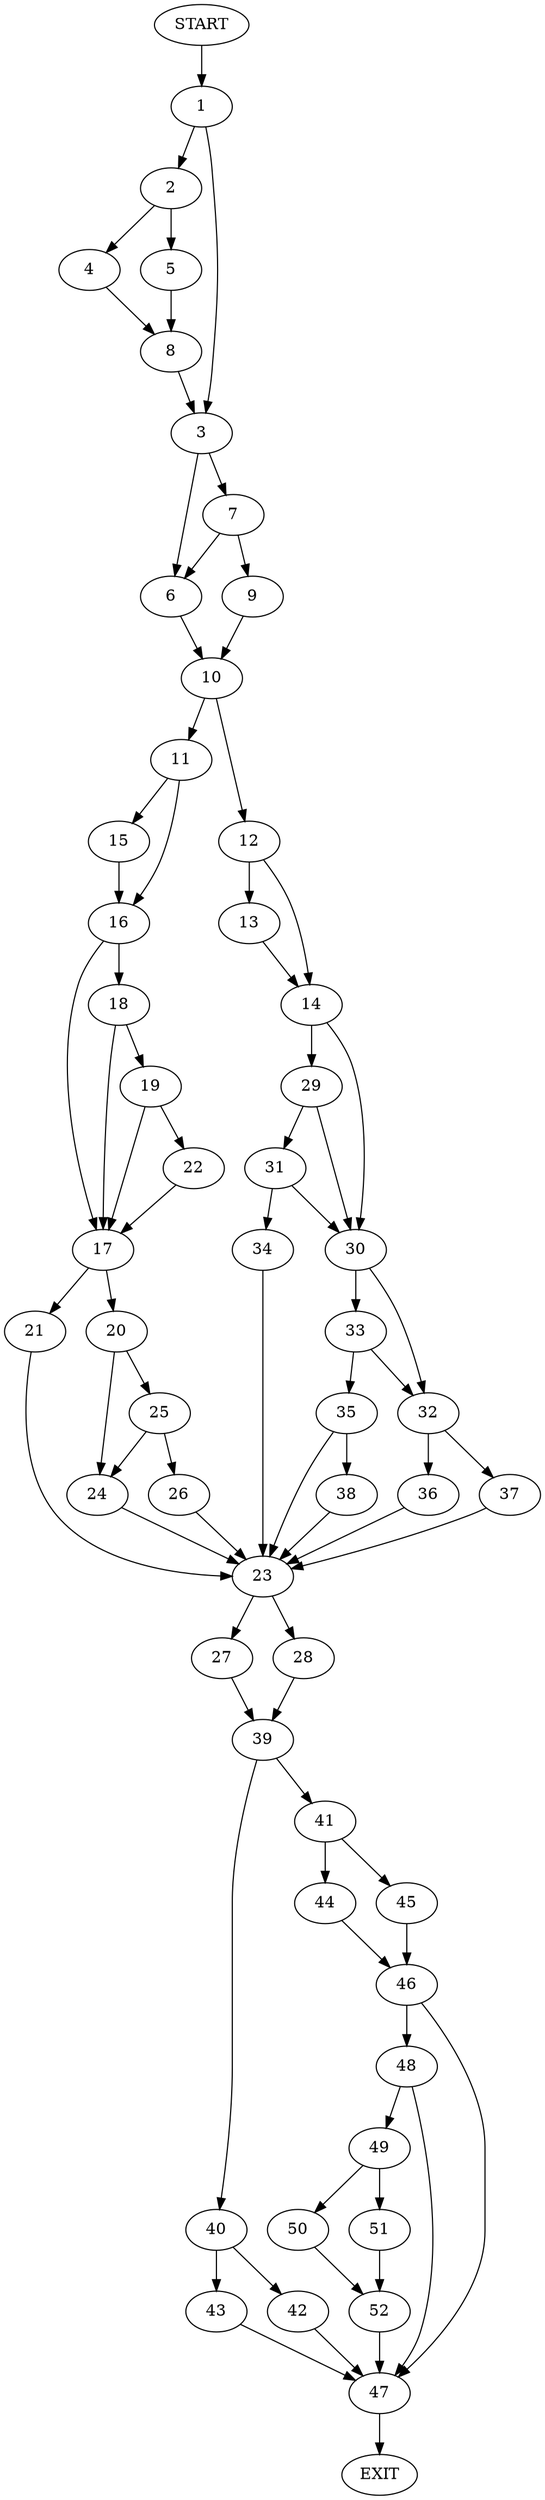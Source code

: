 digraph {
0 [label="START"]
53 [label="EXIT"]
0 -> 1
1 -> 2
1 -> 3
2 -> 4
2 -> 5
3 -> 6
3 -> 7
5 -> 8
4 -> 8
8 -> 3
7 -> 6
7 -> 9
6 -> 10
9 -> 10
10 -> 11
10 -> 12
12 -> 13
12 -> 14
11 -> 15
11 -> 16
16 -> 17
16 -> 18
15 -> 16
18 -> 17
18 -> 19
17 -> 20
17 -> 21
19 -> 17
19 -> 22
22 -> 17
21 -> 23
20 -> 24
20 -> 25
24 -> 23
25 -> 24
25 -> 26
26 -> 23
23 -> 27
23 -> 28
14 -> 29
14 -> 30
13 -> 14
29 -> 31
29 -> 30
30 -> 32
30 -> 33
31 -> 34
31 -> 30
34 -> 23
33 -> 32
33 -> 35
32 -> 36
32 -> 37
35 -> 38
35 -> 23
38 -> 23
37 -> 23
36 -> 23
27 -> 39
28 -> 39
39 -> 40
39 -> 41
40 -> 42
40 -> 43
41 -> 44
41 -> 45
44 -> 46
45 -> 46
46 -> 47
46 -> 48
47 -> 53
48 -> 47
48 -> 49
49 -> 50
49 -> 51
50 -> 52
51 -> 52
52 -> 47
42 -> 47
43 -> 47
}
